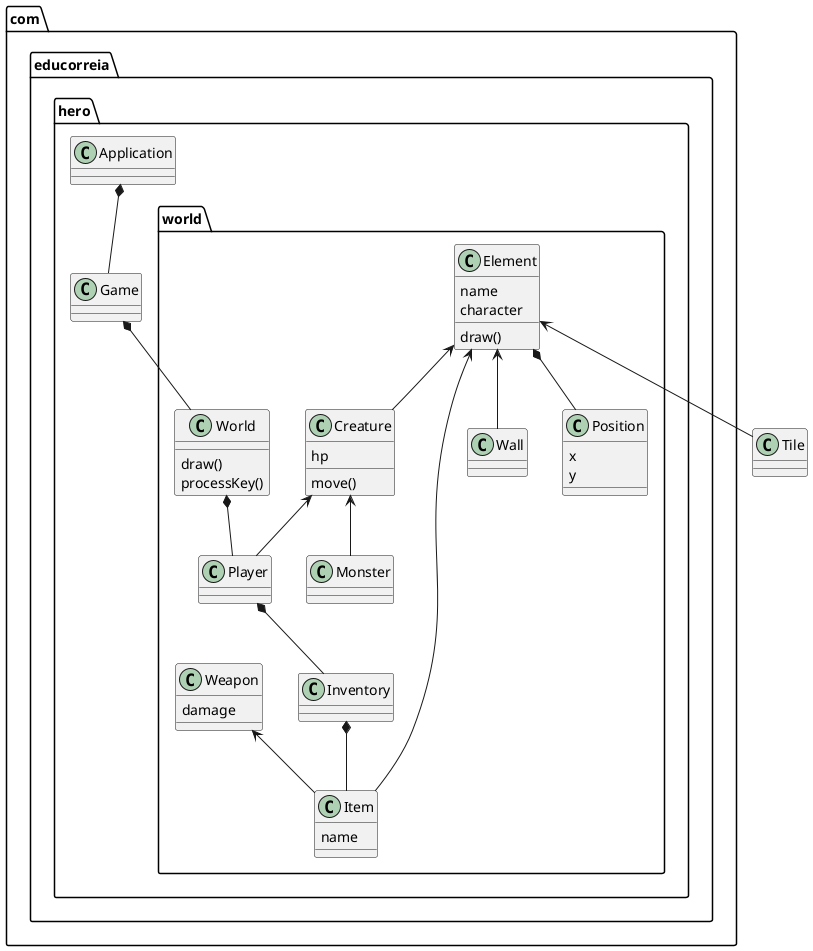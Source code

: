 @startuml hero

class com.educorreia.hero.world.World {
    draw()
    processKey()
}

class com.educorreia.hero.world.Position {
    x
    y
}

class com.educorreia.hero.world.Element {
    name
    character

    draw()
}

class com.educorreia.hero.world.Creature {
    hp 
    
    move()
}

class com.educorreia.hero.world.Weapon {
    damage
}

class com.educorreia.hero.world.Item {
    name
}

com.educorreia.hero.Application *-- com.educorreia.hero.Game

com.educorreia.hero.Game *-- com.educorreia.hero.world.World

com.educorreia.hero.world.World *-- com.educorreia.hero.world.Player

com.educorreia.hero.world.Element <-- com.educorreia.hero.world.Creature
com.educorreia.hero.world.Element <-- com.educorreia.hero.world.Item
com.educorreia.hero.world.Element <-- com.educorreia.hero.world.Wall
com.educorreia.hero.world.Element <-- Tile
com.educorreia.hero.world.Element *-- com.educorreia.hero.world.Position

com.educorreia.hero.world.Creature <-- com.educorreia.hero.world.Player
com.educorreia.hero.world.Creature <-- com.educorreia.hero.world.Monster

com.educorreia.hero.world.Player *-- com.educorreia.hero.world.Inventory

com.educorreia.hero.world.Inventory *-- com.educorreia.hero.world.Item

com.educorreia.hero.world.Weapon <-- com.educorreia.hero.world.Item

@enduml
